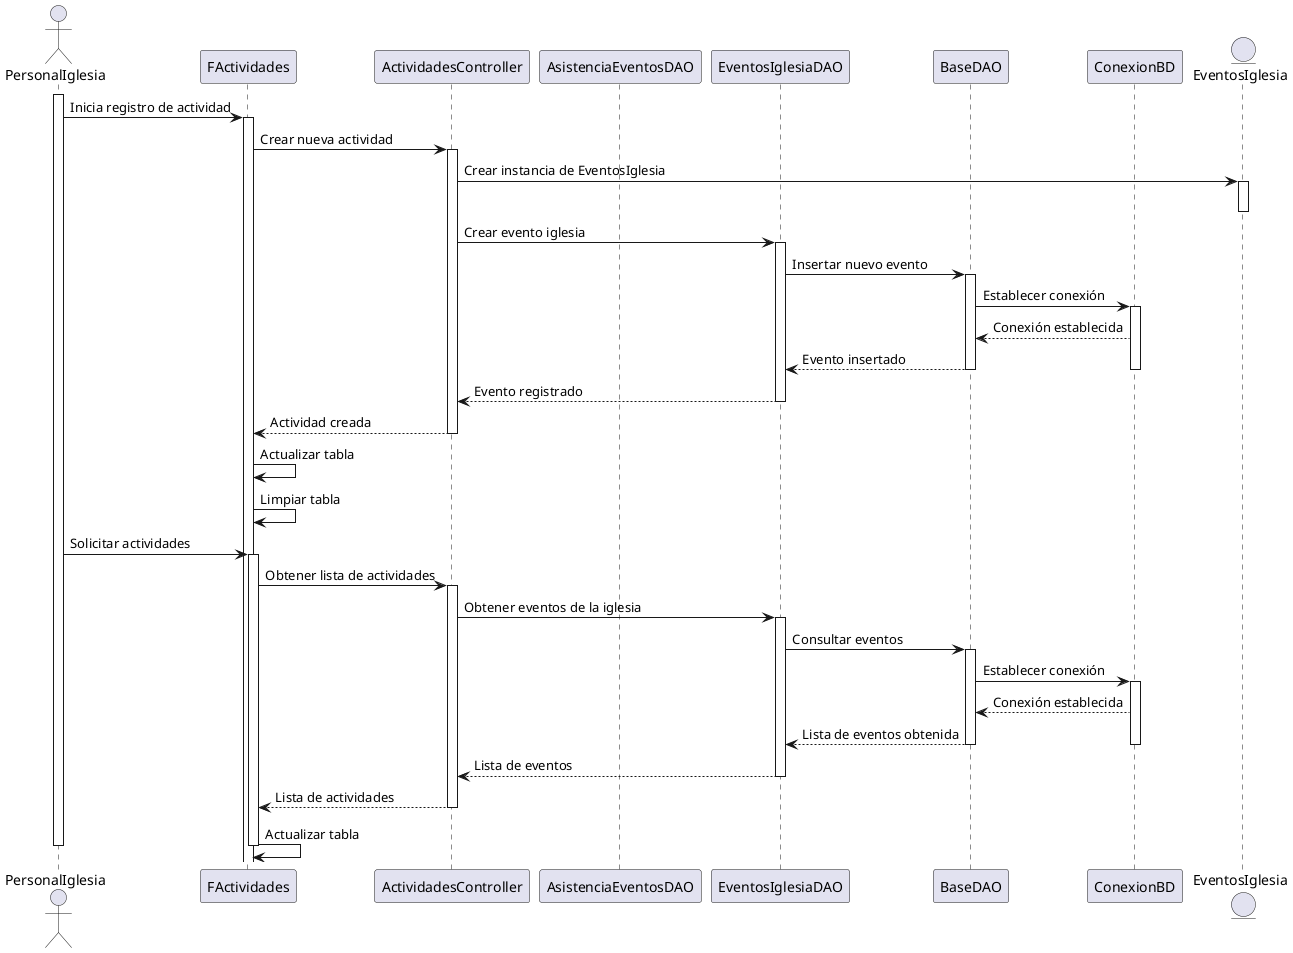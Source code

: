 @startuml

actor PersonalIglesia

participant "FActividades" as factividades
participant "ActividadesController" as ctractividades
participant "AsistenciaEventosDAO" as daoasistenciaev
participant "EventosIglesiaDAO" as daoeventoigle
participant "BaseDAO" as daobase
participant "ConexionBD" as bdconexion
entity "EventosIglesia" as eviglesia

activate PersonalIglesia

PersonalIglesia -> factividades: Inicia registro de actividad

activate factividades
factividades -> ctractividades: Crear nueva actividad
activate ctractividades
ctractividades -> eviglesia: Crear instancia de EventosIglesia
activate eviglesia
deactivate eviglesia
ctractividades -> daoeventoigle: Crear evento iglesia
activate daoeventoigle
daoeventoigle -> daobase: Insertar nuevo evento
activate daobase
daobase -> bdconexion: Establecer conexión
activate bdconexion
bdconexion --> daobase: Conexión establecida
daobase --> daoeventoigle: Evento insertado
deactivate bdconexion
deactivate daobase
daoeventoigle --> ctractividades: Evento registrado
deactivate daoeventoigle
ctractividades --> factividades: Actividad creada
deactivate ctractividades

factividades -> factividades: Actualizar tabla
factividades -> factividades: Limpiar tabla

PersonalIglesia -> factividades: Solicitar actividades

activate factividades
factividades -> ctractividades: Obtener lista de actividades
activate ctractividades
ctractividades -> daoeventoigle: Obtener eventos de la iglesia
activate daoeventoigle
daoeventoigle -> daobase: Consultar eventos
activate daobase
daobase -> bdconexion: Establecer conexión
activate bdconexion
bdconexion --> daobase: Conexión establecida
daobase --> daoeventoigle: Lista de eventos obtenida
deactivate bdconexion
deactivate daobase
daoeventoigle --> ctractividades: Lista de eventos
deactivate daoeventoigle
ctractividades --> factividades: Lista de actividades
deactivate ctractividades
factividades -> factividades: Actualizar tabla

deactivate factividades
deactivate PersonalIglesia

@enduml





